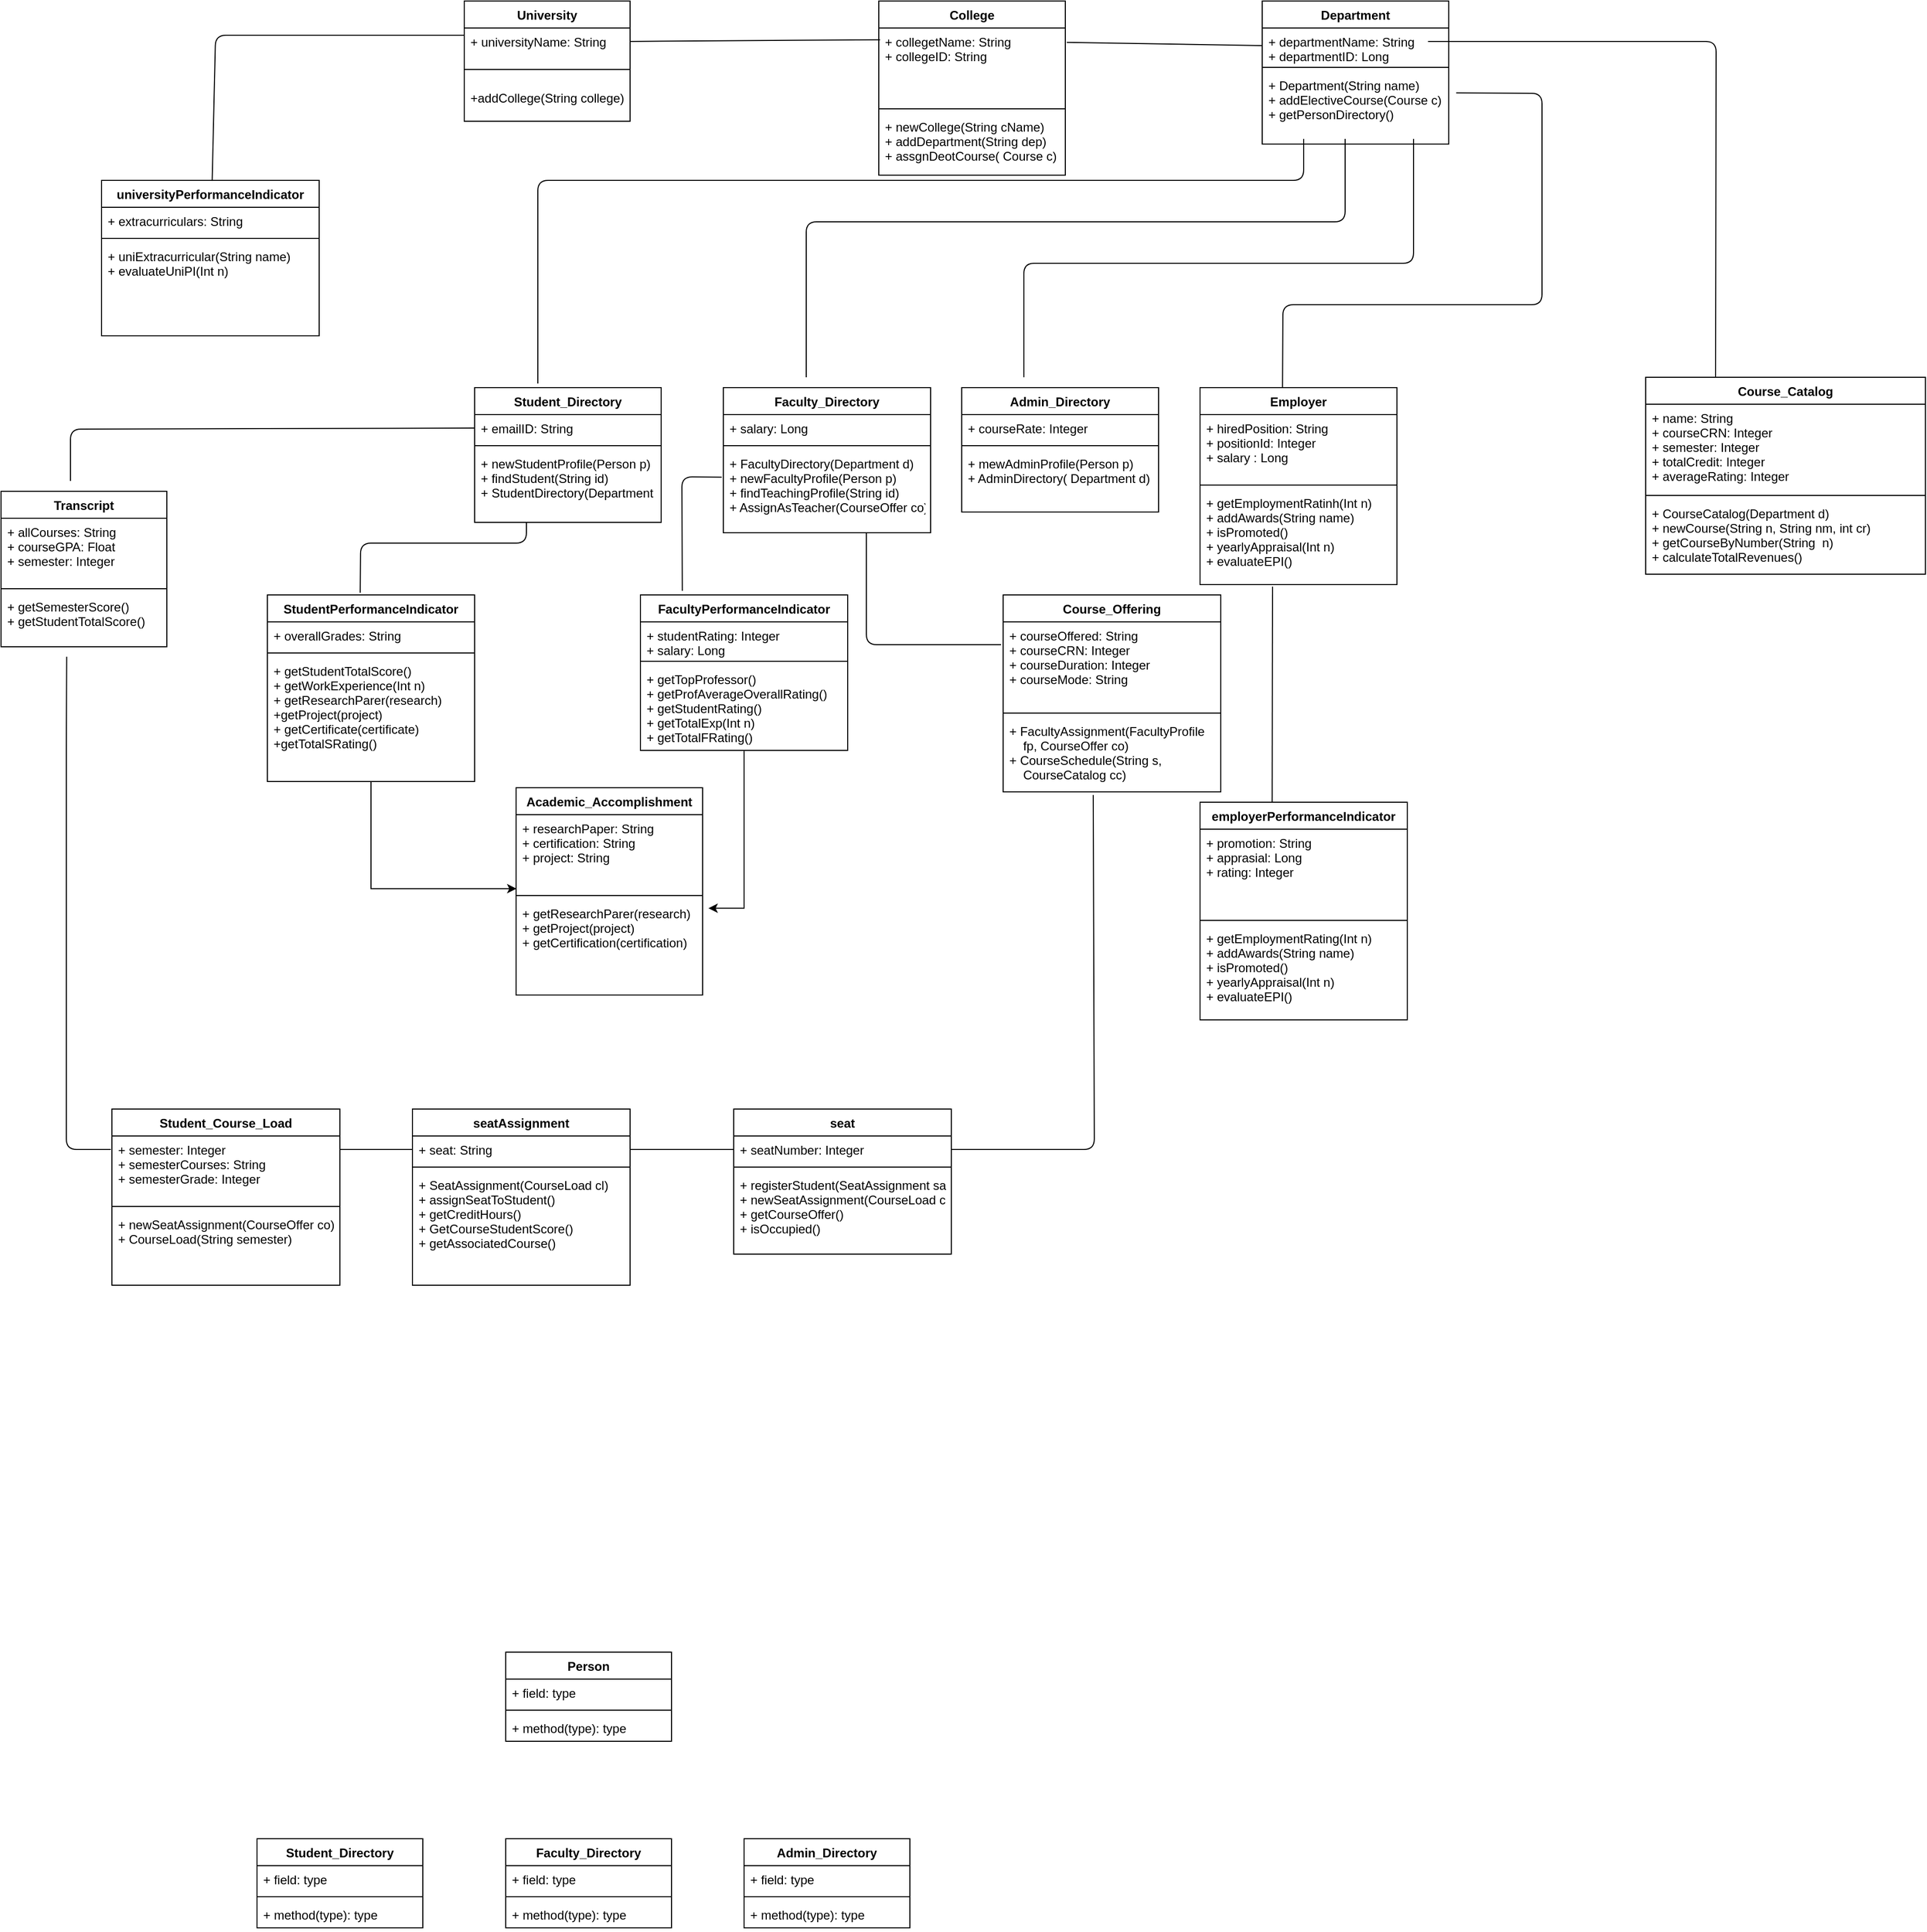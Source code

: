 <mxfile version="13.9.9" type="device"><diagram id="C5RBs43oDa-KdzZeNtuy" name="Page-1"><mxGraphModel dx="4249" dy="1518" grid="1" gridSize="10" guides="1" tooltips="1" connect="1" arrows="1" fold="1" page="1" pageScale="1" pageWidth="1654" pageHeight="2336" math="0" shadow="0"><root><mxCell id="WIyWlLk6GJQsqaUBKTNV-0"/><mxCell id="WIyWlLk6GJQsqaUBKTNV-1" parent="WIyWlLk6GJQsqaUBKTNV-0"/><mxCell id="Lymm43tC7GP2lXtKozJk-6" value="University" style="swimlane;fontStyle=1;align=center;verticalAlign=top;childLayout=stackLayout;horizontal=1;startSize=26;horizontalStack=0;resizeParent=1;resizeParentMax=0;resizeLast=0;collapsible=1;marginBottom=0;" parent="WIyWlLk6GJQsqaUBKTNV-1" vertex="1"><mxGeometry x="-380" y="27" width="160" height="116" as="geometry"/></mxCell><mxCell id="Lymm43tC7GP2lXtKozJk-7" value="+ universityName: String" style="text;strokeColor=none;fillColor=none;align=left;verticalAlign=top;spacingLeft=4;spacingRight=4;overflow=hidden;rotatable=0;points=[[0,0.5],[1,0.5]];portConstraint=eastwest;" parent="Lymm43tC7GP2lXtKozJk-6" vertex="1"><mxGeometry y="26" width="160" height="26" as="geometry"/></mxCell><mxCell id="Lymm43tC7GP2lXtKozJk-8" value="" style="line;strokeWidth=1;fillColor=none;align=left;verticalAlign=middle;spacingTop=-1;spacingLeft=3;spacingRight=3;rotatable=0;labelPosition=right;points=[];portConstraint=eastwest;" parent="Lymm43tC7GP2lXtKozJk-6" vertex="1"><mxGeometry y="52" width="160" height="28" as="geometry"/></mxCell><mxCell id="Lymm43tC7GP2lXtKozJk-9" value="+addCollege(String college)" style="text;strokeColor=none;fillColor=none;align=left;verticalAlign=top;spacingLeft=4;spacingRight=4;overflow=hidden;rotatable=0;points=[[0,0.5],[1,0.5]];portConstraint=eastwest;" parent="Lymm43tC7GP2lXtKozJk-6" vertex="1"><mxGeometry y="80" width="160" height="36" as="geometry"/></mxCell><mxCell id="Lymm43tC7GP2lXtKozJk-12" value="Department" style="swimlane;fontStyle=1;align=center;verticalAlign=top;childLayout=stackLayout;horizontal=1;startSize=26;horizontalStack=0;resizeParent=1;resizeParentMax=0;resizeLast=0;collapsible=1;marginBottom=0;" parent="WIyWlLk6GJQsqaUBKTNV-1" vertex="1"><mxGeometry x="390" y="27" width="180" height="138" as="geometry"/></mxCell><mxCell id="Lymm43tC7GP2lXtKozJk-13" value="+ departmentName: String&#10;+ departmentID: Long" style="text;strokeColor=none;fillColor=none;align=left;verticalAlign=top;spacingLeft=4;spacingRight=4;overflow=hidden;rotatable=0;points=[[0,0.5],[1,0.5]];portConstraint=eastwest;" parent="Lymm43tC7GP2lXtKozJk-12" vertex="1"><mxGeometry y="26" width="180" height="34" as="geometry"/></mxCell><mxCell id="Lymm43tC7GP2lXtKozJk-14" value="" style="line;strokeWidth=1;fillColor=none;align=left;verticalAlign=middle;spacingTop=-1;spacingLeft=3;spacingRight=3;rotatable=0;labelPosition=right;points=[];portConstraint=eastwest;" parent="Lymm43tC7GP2lXtKozJk-12" vertex="1"><mxGeometry y="60" width="180" height="8" as="geometry"/></mxCell><mxCell id="Lymm43tC7GP2lXtKozJk-15" value="+ Department(String name)&#10;+ addElectiveCourse(Course c)&#10;+ getPersonDirectory()" style="text;strokeColor=none;fillColor=none;align=left;verticalAlign=top;spacingLeft=4;spacingRight=4;overflow=hidden;rotatable=0;points=[[0,0.5],[1,0.5]];portConstraint=eastwest;" parent="Lymm43tC7GP2lXtKozJk-12" vertex="1"><mxGeometry y="68" width="180" height="70" as="geometry"/></mxCell><mxCell id="Lymm43tC7GP2lXtKozJk-16" value="College" style="swimlane;fontStyle=1;align=center;verticalAlign=top;childLayout=stackLayout;horizontal=1;startSize=26;horizontalStack=0;resizeParent=1;resizeParentMax=0;resizeLast=0;collapsible=1;marginBottom=0;" parent="WIyWlLk6GJQsqaUBKTNV-1" vertex="1"><mxGeometry x="20" y="27" width="180" height="168" as="geometry"/></mxCell><mxCell id="Lymm43tC7GP2lXtKozJk-17" value="+ collegetName: String&#10;+ collegeID: String&#10;      " style="text;strokeColor=none;fillColor=none;align=left;verticalAlign=top;spacingLeft=4;spacingRight=4;overflow=hidden;rotatable=0;points=[[0,0.5],[1,0.5]];portConstraint=eastwest;" parent="Lymm43tC7GP2lXtKozJk-16" vertex="1"><mxGeometry y="26" width="180" height="74" as="geometry"/></mxCell><mxCell id="Lymm43tC7GP2lXtKozJk-18" value="" style="line;strokeWidth=1;fillColor=none;align=left;verticalAlign=middle;spacingTop=-1;spacingLeft=3;spacingRight=3;rotatable=0;labelPosition=right;points=[];portConstraint=eastwest;" parent="Lymm43tC7GP2lXtKozJk-16" vertex="1"><mxGeometry y="100" width="180" height="8" as="geometry"/></mxCell><mxCell id="Lymm43tC7GP2lXtKozJk-19" value="+ newCollege(String cName)&#10;+ addDepartment(String dep)&#10;+ assgnDeotCourse( Course c)" style="text;strokeColor=none;fillColor=none;align=left;verticalAlign=top;spacingLeft=4;spacingRight=4;overflow=hidden;rotatable=0;points=[[0,0.5],[1,0.5]];portConstraint=eastwest;" parent="Lymm43tC7GP2lXtKozJk-16" vertex="1"><mxGeometry y="108" width="180" height="60" as="geometry"/></mxCell><mxCell id="Lymm43tC7GP2lXtKozJk-22" value="Course_Offering" style="swimlane;fontStyle=1;align=center;verticalAlign=top;childLayout=stackLayout;horizontal=1;startSize=26;horizontalStack=0;resizeParent=1;resizeParentMax=0;resizeLast=0;collapsible=1;marginBottom=0;" parent="WIyWlLk6GJQsqaUBKTNV-1" vertex="1"><mxGeometry x="140" y="600" width="210" height="190" as="geometry"/></mxCell><mxCell id="Lymm43tC7GP2lXtKozJk-23" value="+ courseOffered: String&#10;+ courseCRN: Integer&#10;+ courseDuration: Integer&#10;+ courseMode: String" style="text;strokeColor=none;fillColor=none;align=left;verticalAlign=top;spacingLeft=4;spacingRight=4;overflow=hidden;rotatable=0;points=[[0,0.5],[1,0.5]];portConstraint=eastwest;" parent="Lymm43tC7GP2lXtKozJk-22" vertex="1"><mxGeometry y="26" width="210" height="84" as="geometry"/></mxCell><mxCell id="Lymm43tC7GP2lXtKozJk-24" value="" style="line;strokeWidth=1;fillColor=none;align=left;verticalAlign=middle;spacingTop=-1;spacingLeft=3;spacingRight=3;rotatable=0;labelPosition=right;points=[];portConstraint=eastwest;" parent="Lymm43tC7GP2lXtKozJk-22" vertex="1"><mxGeometry y="110" width="210" height="8" as="geometry"/></mxCell><mxCell id="Lymm43tC7GP2lXtKozJk-25" value="+ FacultyAssignment(FacultyProfile &#10;    fp, CourseOffer co)&#10;+ CourseSchedule(String s, &#10;    CourseCatalog cc)" style="text;strokeColor=none;fillColor=none;align=left;verticalAlign=top;spacingLeft=4;spacingRight=4;overflow=hidden;rotatable=0;points=[[0,0.5],[1,0.5]];portConstraint=eastwest;" parent="Lymm43tC7GP2lXtKozJk-22" vertex="1"><mxGeometry y="118" width="210" height="72" as="geometry"/></mxCell><mxCell id="Lymm43tC7GP2lXtKozJk-27" value="Student_Course_Load " style="swimlane;fontStyle=1;align=center;verticalAlign=top;childLayout=stackLayout;horizontal=1;startSize=26;horizontalStack=0;resizeParent=1;resizeParentMax=0;resizeLast=0;collapsible=1;marginBottom=0;" parent="WIyWlLk6GJQsqaUBKTNV-1" vertex="1"><mxGeometry x="-720" y="1096" width="220" height="170" as="geometry"/></mxCell><mxCell id="Lymm43tC7GP2lXtKozJk-28" value="+ semester: Integer&#10;+ semesterCourses: String&#10;+ semesterGrade: Integer&#10;" style="text;strokeColor=none;fillColor=none;align=left;verticalAlign=top;spacingLeft=4;spacingRight=4;overflow=hidden;rotatable=0;points=[[0,0.5],[1,0.5]];portConstraint=eastwest;" parent="Lymm43tC7GP2lXtKozJk-27" vertex="1"><mxGeometry y="26" width="220" height="64" as="geometry"/></mxCell><mxCell id="Lymm43tC7GP2lXtKozJk-29" value="" style="line;strokeWidth=1;fillColor=none;align=left;verticalAlign=middle;spacingTop=-1;spacingLeft=3;spacingRight=3;rotatable=0;labelPosition=right;points=[];portConstraint=eastwest;" parent="Lymm43tC7GP2lXtKozJk-27" vertex="1"><mxGeometry y="90" width="220" height="8" as="geometry"/></mxCell><mxCell id="Lymm43tC7GP2lXtKozJk-30" value="+ newSeatAssignment(CourseOffer co)&#10;+ CourseLoad(String semester)" style="text;strokeColor=none;fillColor=none;align=left;verticalAlign=top;spacingLeft=4;spacingRight=4;overflow=hidden;rotatable=0;points=[[0,0.5],[1,0.5]];portConstraint=eastwest;" parent="Lymm43tC7GP2lXtKozJk-27" vertex="1"><mxGeometry y="98" width="220" height="72" as="geometry"/></mxCell><mxCell id="Lymm43tC7GP2lXtKozJk-32" value="Course_Catalog" style="swimlane;fontStyle=1;align=center;verticalAlign=top;childLayout=stackLayout;horizontal=1;startSize=26;horizontalStack=0;resizeParent=1;resizeParentMax=0;resizeLast=0;collapsible=1;marginBottom=0;" parent="WIyWlLk6GJQsqaUBKTNV-1" vertex="1"><mxGeometry x="760" y="390" width="270" height="190" as="geometry"/></mxCell><mxCell id="Lymm43tC7GP2lXtKozJk-33" value="+ name: String&#10;+ courseCRN: Integer&#10;+ semester: Integer&#10;+ totalCredit: Integer&#10;+ averageRating: Integer" style="text;strokeColor=none;fillColor=none;align=left;verticalAlign=top;spacingLeft=4;spacingRight=4;overflow=hidden;rotatable=0;points=[[0,0.5],[1,0.5]];portConstraint=eastwest;" parent="Lymm43tC7GP2lXtKozJk-32" vertex="1"><mxGeometry y="26" width="270" height="84" as="geometry"/></mxCell><mxCell id="Lymm43tC7GP2lXtKozJk-34" value="" style="line;strokeWidth=1;fillColor=none;align=left;verticalAlign=middle;spacingTop=-1;spacingLeft=3;spacingRight=3;rotatable=0;labelPosition=right;points=[];portConstraint=eastwest;" parent="Lymm43tC7GP2lXtKozJk-32" vertex="1"><mxGeometry y="110" width="270" height="8" as="geometry"/></mxCell><mxCell id="Lymm43tC7GP2lXtKozJk-35" value="+ CourseCatalog(Department d)&#10;+ newCourse(String n, String nm, int cr)&#10;+ getCourseByNumber(String  n)&#10;+ calculateTotalRevenues()" style="text;strokeColor=none;fillColor=none;align=left;verticalAlign=top;spacingLeft=4;spacingRight=4;overflow=hidden;rotatable=0;points=[[0,0.5],[1,0.5]];portConstraint=eastwest;" parent="Lymm43tC7GP2lXtKozJk-32" vertex="1"><mxGeometry y="118" width="270" height="72" as="geometry"/></mxCell><mxCell id="Lymm43tC7GP2lXtKozJk-36" value="Admin_Directory " style="swimlane;fontStyle=1;align=center;verticalAlign=top;childLayout=stackLayout;horizontal=1;startSize=26;horizontalStack=0;resizeParent=1;resizeParentMax=0;resizeLast=0;collapsible=1;marginBottom=0;" parent="WIyWlLk6GJQsqaUBKTNV-1" vertex="1"><mxGeometry x="100" y="400" width="190" height="120" as="geometry"/></mxCell><mxCell id="Lymm43tC7GP2lXtKozJk-37" value="+ courseRate: Integer" style="text;strokeColor=none;fillColor=none;align=left;verticalAlign=top;spacingLeft=4;spacingRight=4;overflow=hidden;rotatable=0;points=[[0,0.5],[1,0.5]];portConstraint=eastwest;" parent="Lymm43tC7GP2lXtKozJk-36" vertex="1"><mxGeometry y="26" width="190" height="26" as="geometry"/></mxCell><mxCell id="Lymm43tC7GP2lXtKozJk-38" value="" style="line;strokeWidth=1;fillColor=none;align=left;verticalAlign=middle;spacingTop=-1;spacingLeft=3;spacingRight=3;rotatable=0;labelPosition=right;points=[];portConstraint=eastwest;" parent="Lymm43tC7GP2lXtKozJk-36" vertex="1"><mxGeometry y="52" width="190" height="8" as="geometry"/></mxCell><mxCell id="Lymm43tC7GP2lXtKozJk-39" value="+ mewAdminProfile(Person p)&#10;+ AdminDirectory( Department d)" style="text;strokeColor=none;fillColor=none;align=left;verticalAlign=top;spacingLeft=4;spacingRight=4;overflow=hidden;rotatable=0;points=[[0,0.5],[1,0.5]];portConstraint=eastwest;" parent="Lymm43tC7GP2lXtKozJk-36" vertex="1"><mxGeometry y="60" width="190" height="60" as="geometry"/></mxCell><mxCell id="Lymm43tC7GP2lXtKozJk-210" style="edgeStyle=orthogonalEdgeStyle;rounded=0;orthogonalLoop=1;jettySize=auto;html=1;entryX=0.002;entryY=-0.115;entryDx=0;entryDy=0;entryPerimeter=0;" parent="WIyWlLk6GJQsqaUBKTNV-1" source="Lymm43tC7GP2lXtKozJk-40" target="Lymm43tC7GP2lXtKozJk-75" edge="1"><mxGeometry relative="1" as="geometry"/></mxCell><mxCell id="Lymm43tC7GP2lXtKozJk-40" value="StudentPerformanceIndicator" style="swimlane;fontStyle=1;align=center;verticalAlign=top;childLayout=stackLayout;horizontal=1;startSize=26;horizontalStack=0;resizeParent=1;resizeParentMax=0;resizeLast=0;collapsible=1;marginBottom=0;" parent="WIyWlLk6GJQsqaUBKTNV-1" vertex="1"><mxGeometry x="-570" y="600" width="200" height="180" as="geometry"/></mxCell><mxCell id="Lymm43tC7GP2lXtKozJk-41" value="+ overallGrades: String" style="text;strokeColor=none;fillColor=none;align=left;verticalAlign=top;spacingLeft=4;spacingRight=4;overflow=hidden;rotatable=0;points=[[0,0.5],[1,0.5]];portConstraint=eastwest;" parent="Lymm43tC7GP2lXtKozJk-40" vertex="1"><mxGeometry y="26" width="200" height="26" as="geometry"/></mxCell><mxCell id="Lymm43tC7GP2lXtKozJk-42" value="" style="line;strokeWidth=1;fillColor=none;align=left;verticalAlign=middle;spacingTop=-1;spacingLeft=3;spacingRight=3;rotatable=0;labelPosition=right;points=[];portConstraint=eastwest;" parent="Lymm43tC7GP2lXtKozJk-40" vertex="1"><mxGeometry y="52" width="200" height="8" as="geometry"/></mxCell><mxCell id="Lymm43tC7GP2lXtKozJk-43" value="+ getStudentTotalScore()&#10;+ getWorkExperience(Int n)&#10;+ getResearchParer(research)&#10;+getProject(project)&#10;+ getCertificate(certificate)&#10;+getTotalSRating()&#10;" style="text;strokeColor=none;fillColor=none;align=left;verticalAlign=top;spacingLeft=4;spacingRight=4;overflow=hidden;rotatable=0;points=[[0,0.5],[1,0.5]];portConstraint=eastwest;" parent="Lymm43tC7GP2lXtKozJk-40" vertex="1"><mxGeometry y="60" width="200" height="120" as="geometry"/></mxCell><mxCell id="Lymm43tC7GP2lXtKozJk-211" style="edgeStyle=orthogonalEdgeStyle;rounded=0;orthogonalLoop=1;jettySize=auto;html=1;entryX=1.031;entryY=0.09;entryDx=0;entryDy=0;entryPerimeter=0;" parent="WIyWlLk6GJQsqaUBKTNV-1" source="Lymm43tC7GP2lXtKozJk-45" target="Lymm43tC7GP2lXtKozJk-75" edge="1"><mxGeometry relative="1" as="geometry"/></mxCell><mxCell id="Lymm43tC7GP2lXtKozJk-45" value="FacultyPerformanceIndicator " style="swimlane;fontStyle=1;align=center;verticalAlign=top;childLayout=stackLayout;horizontal=1;startSize=26;horizontalStack=0;resizeParent=1;resizeParentMax=0;resizeLast=0;collapsible=1;marginBottom=0;" parent="WIyWlLk6GJQsqaUBKTNV-1" vertex="1"><mxGeometry x="-210" y="600" width="200" height="150" as="geometry"/></mxCell><mxCell id="Lymm43tC7GP2lXtKozJk-46" value="+ studentRating: Integer&#10;+ salary: Long" style="text;strokeColor=none;fillColor=none;align=left;verticalAlign=top;spacingLeft=4;spacingRight=4;overflow=hidden;rotatable=0;points=[[0,0.5],[1,0.5]];portConstraint=eastwest;" parent="Lymm43tC7GP2lXtKozJk-45" vertex="1"><mxGeometry y="26" width="200" height="34" as="geometry"/></mxCell><mxCell id="Lymm43tC7GP2lXtKozJk-47" value="" style="line;strokeWidth=1;fillColor=none;align=left;verticalAlign=middle;spacingTop=-1;spacingLeft=3;spacingRight=3;rotatable=0;labelPosition=right;points=[];portConstraint=eastwest;" parent="Lymm43tC7GP2lXtKozJk-45" vertex="1"><mxGeometry y="60" width="200" height="8" as="geometry"/></mxCell><mxCell id="Lymm43tC7GP2lXtKozJk-48" value="+ getTopProfessor()&#10;+ getProfAverageOverallRating()&#10;+ getStudentRating()&#10;+ getTotalExp(Int n)&#10;+ getTotalFRating()" style="text;strokeColor=none;fillColor=none;align=left;verticalAlign=top;spacingLeft=4;spacingRight=4;overflow=hidden;rotatable=0;points=[[0,0.5],[1,0.5]];portConstraint=eastwest;" parent="Lymm43tC7GP2lXtKozJk-45" vertex="1"><mxGeometry y="68" width="200" height="82" as="geometry"/></mxCell><mxCell id="Lymm43tC7GP2lXtKozJk-64" value="Person" style="swimlane;fontStyle=1;align=center;verticalAlign=top;childLayout=stackLayout;horizontal=1;startSize=26;horizontalStack=0;resizeParent=1;resizeParentMax=0;resizeLast=0;collapsible=1;marginBottom=0;" parent="WIyWlLk6GJQsqaUBKTNV-1" vertex="1"><mxGeometry x="-340" y="1620" width="160" height="86" as="geometry"/></mxCell><mxCell id="Lymm43tC7GP2lXtKozJk-65" value="+ field: type" style="text;strokeColor=none;fillColor=none;align=left;verticalAlign=top;spacingLeft=4;spacingRight=4;overflow=hidden;rotatable=0;points=[[0,0.5],[1,0.5]];portConstraint=eastwest;" parent="Lymm43tC7GP2lXtKozJk-64" vertex="1"><mxGeometry y="26" width="160" height="26" as="geometry"/></mxCell><mxCell id="Lymm43tC7GP2lXtKozJk-66" value="" style="line;strokeWidth=1;fillColor=none;align=left;verticalAlign=middle;spacingTop=-1;spacingLeft=3;spacingRight=3;rotatable=0;labelPosition=right;points=[];portConstraint=eastwest;" parent="Lymm43tC7GP2lXtKozJk-64" vertex="1"><mxGeometry y="52" width="160" height="8" as="geometry"/></mxCell><mxCell id="Lymm43tC7GP2lXtKozJk-67" value="+ method(type): type" style="text;strokeColor=none;fillColor=none;align=left;verticalAlign=top;spacingLeft=4;spacingRight=4;overflow=hidden;rotatable=0;points=[[0,0.5],[1,0.5]];portConstraint=eastwest;" parent="Lymm43tC7GP2lXtKozJk-64" vertex="1"><mxGeometry y="60" width="160" height="26" as="geometry"/></mxCell><mxCell id="Lymm43tC7GP2lXtKozJk-68" value="Student_Directory" style="swimlane;fontStyle=1;align=center;verticalAlign=top;childLayout=stackLayout;horizontal=1;startSize=26;horizontalStack=0;resizeParent=1;resizeParentMax=0;resizeLast=0;collapsible=1;marginBottom=0;" parent="WIyWlLk6GJQsqaUBKTNV-1" vertex="1"><mxGeometry x="-580" y="1800" width="160" height="86" as="geometry"/></mxCell><mxCell id="Lymm43tC7GP2lXtKozJk-69" value="+ field: type" style="text;strokeColor=none;fillColor=none;align=left;verticalAlign=top;spacingLeft=4;spacingRight=4;overflow=hidden;rotatable=0;points=[[0,0.5],[1,0.5]];portConstraint=eastwest;" parent="Lymm43tC7GP2lXtKozJk-68" vertex="1"><mxGeometry y="26" width="160" height="26" as="geometry"/></mxCell><mxCell id="Lymm43tC7GP2lXtKozJk-70" value="" style="line;strokeWidth=1;fillColor=none;align=left;verticalAlign=middle;spacingTop=-1;spacingLeft=3;spacingRight=3;rotatable=0;labelPosition=right;points=[];portConstraint=eastwest;" parent="Lymm43tC7GP2lXtKozJk-68" vertex="1"><mxGeometry y="52" width="160" height="8" as="geometry"/></mxCell><mxCell id="Lymm43tC7GP2lXtKozJk-71" value="+ method(type): type" style="text;strokeColor=none;fillColor=none;align=left;verticalAlign=top;spacingLeft=4;spacingRight=4;overflow=hidden;rotatable=0;points=[[0,0.5],[1,0.5]];portConstraint=eastwest;" parent="Lymm43tC7GP2lXtKozJk-68" vertex="1"><mxGeometry y="60" width="160" height="26" as="geometry"/></mxCell><mxCell id="Lymm43tC7GP2lXtKozJk-72" value="Academic_Accomplishment " style="swimlane;fontStyle=1;align=center;verticalAlign=top;childLayout=stackLayout;horizontal=1;startSize=26;horizontalStack=0;resizeParent=1;resizeParentMax=0;resizeLast=0;collapsible=1;marginBottom=0;" parent="WIyWlLk6GJQsqaUBKTNV-1" vertex="1"><mxGeometry x="-330" y="786" width="180" height="200" as="geometry"/></mxCell><mxCell id="Lymm43tC7GP2lXtKozJk-73" value="+ researchPaper: String&#10;+ certification: String&#10;+ project: String  " style="text;strokeColor=none;fillColor=none;align=left;verticalAlign=top;spacingLeft=4;spacingRight=4;overflow=hidden;rotatable=0;points=[[0,0.5],[1,0.5]];portConstraint=eastwest;" parent="Lymm43tC7GP2lXtKozJk-72" vertex="1"><mxGeometry y="26" width="180" height="74" as="geometry"/></mxCell><mxCell id="Lymm43tC7GP2lXtKozJk-74" value="" style="line;strokeWidth=1;fillColor=none;align=left;verticalAlign=middle;spacingTop=-1;spacingLeft=3;spacingRight=3;rotatable=0;labelPosition=right;points=[];portConstraint=eastwest;" parent="Lymm43tC7GP2lXtKozJk-72" vertex="1"><mxGeometry y="100" width="180" height="8" as="geometry"/></mxCell><mxCell id="Lymm43tC7GP2lXtKozJk-75" value="+ getResearchParer(research)&#10;+ getProject(project)&#10;+ getCertification(certification)" style="text;strokeColor=none;fillColor=none;align=left;verticalAlign=top;spacingLeft=4;spacingRight=4;overflow=hidden;rotatable=0;points=[[0,0.5],[1,0.5]];portConstraint=eastwest;" parent="Lymm43tC7GP2lXtKozJk-72" vertex="1"><mxGeometry y="108" width="180" height="92" as="geometry"/></mxCell><mxCell id="Lymm43tC7GP2lXtKozJk-76" value="Faculty_Directory" style="swimlane;fontStyle=1;align=center;verticalAlign=top;childLayout=stackLayout;horizontal=1;startSize=26;horizontalStack=0;resizeParent=1;resizeParentMax=0;resizeLast=0;collapsible=1;marginBottom=0;" parent="WIyWlLk6GJQsqaUBKTNV-1" vertex="1"><mxGeometry x="-130" y="400" width="200" height="140" as="geometry"/></mxCell><mxCell id="Lymm43tC7GP2lXtKozJk-77" value="+ salary: Long" style="text;strokeColor=none;fillColor=none;align=left;verticalAlign=top;spacingLeft=4;spacingRight=4;overflow=hidden;rotatable=0;points=[[0,0.5],[1,0.5]];portConstraint=eastwest;" parent="Lymm43tC7GP2lXtKozJk-76" vertex="1"><mxGeometry y="26" width="200" height="26" as="geometry"/></mxCell><mxCell id="Lymm43tC7GP2lXtKozJk-78" value="" style="line;strokeWidth=1;fillColor=none;align=left;verticalAlign=middle;spacingTop=-1;spacingLeft=3;spacingRight=3;rotatable=0;labelPosition=right;points=[];portConstraint=eastwest;" parent="Lymm43tC7GP2lXtKozJk-76" vertex="1"><mxGeometry y="52" width="200" height="8" as="geometry"/></mxCell><mxCell id="Lymm43tC7GP2lXtKozJk-79" value="+ FacultyDirectory(Department d)&#10;+ newFacultyProfile(Person p)&#10;+ findTeachingProfile(String id)&#10;+ AssignAsTeacher(CourseOffer co)" style="text;strokeColor=none;fillColor=none;align=left;verticalAlign=top;spacingLeft=4;spacingRight=4;overflow=hidden;rotatable=0;points=[[0,0.5],[1,0.5]];portConstraint=eastwest;" parent="Lymm43tC7GP2lXtKozJk-76" vertex="1"><mxGeometry y="60" width="200" height="80" as="geometry"/></mxCell><mxCell id="Lymm43tC7GP2lXtKozJk-116" value="" style="endArrow=none;html=1;exitX=1;exitY=0.5;exitDx=0;exitDy=0;entryX=0.007;entryY=0.153;entryDx=0;entryDy=0;entryPerimeter=0;" parent="WIyWlLk6GJQsqaUBKTNV-1" source="Lymm43tC7GP2lXtKozJk-7" target="Lymm43tC7GP2lXtKozJk-17" edge="1"><mxGeometry width="50" height="50" relative="1" as="geometry"><mxPoint x="270" y="130" as="sourcePoint"/><mxPoint x="20" y="70" as="targetPoint"/></mxGeometry></mxCell><mxCell id="Lymm43tC7GP2lXtKozJk-130" value="seatAssignment" style="swimlane;fontStyle=1;align=center;verticalAlign=top;childLayout=stackLayout;horizontal=1;startSize=26;horizontalStack=0;resizeParent=1;resizeParentMax=0;resizeLast=0;collapsible=1;marginBottom=0;" parent="WIyWlLk6GJQsqaUBKTNV-1" vertex="1"><mxGeometry x="-430" y="1096" width="210" height="170" as="geometry"/></mxCell><mxCell id="Lymm43tC7GP2lXtKozJk-131" value="+ seat: String" style="text;strokeColor=none;fillColor=none;align=left;verticalAlign=top;spacingLeft=4;spacingRight=4;overflow=hidden;rotatable=0;points=[[0,0.5],[1,0.5]];portConstraint=eastwest;" parent="Lymm43tC7GP2lXtKozJk-130" vertex="1"><mxGeometry y="26" width="210" height="26" as="geometry"/></mxCell><mxCell id="Lymm43tC7GP2lXtKozJk-132" value="" style="line;strokeWidth=1;fillColor=none;align=left;verticalAlign=middle;spacingTop=-1;spacingLeft=3;spacingRight=3;rotatable=0;labelPosition=right;points=[];portConstraint=eastwest;" parent="Lymm43tC7GP2lXtKozJk-130" vertex="1"><mxGeometry y="52" width="210" height="8" as="geometry"/></mxCell><mxCell id="Lymm43tC7GP2lXtKozJk-133" value="+ SeatAssignment(CourseLoad cl)&#10;+ assignSeatToStudent()&#10;+ getCreditHours()&#10;+ GetCourseStudentScore()&#10;+ getAssociatedCourse()" style="text;strokeColor=none;fillColor=none;align=left;verticalAlign=top;spacingLeft=4;spacingRight=4;overflow=hidden;rotatable=0;points=[[0,0.5],[1,0.5]];portConstraint=eastwest;" parent="Lymm43tC7GP2lXtKozJk-130" vertex="1"><mxGeometry y="60" width="210" height="110" as="geometry"/></mxCell><mxCell id="Lymm43tC7GP2lXtKozJk-134" value="seat" style="swimlane;fontStyle=1;align=center;verticalAlign=top;childLayout=stackLayout;horizontal=1;startSize=26;horizontalStack=0;resizeParent=1;resizeParentMax=0;resizeLast=0;collapsible=1;marginBottom=0;" parent="WIyWlLk6GJQsqaUBKTNV-1" vertex="1"><mxGeometry x="-120" y="1096" width="210" height="140" as="geometry"/></mxCell><mxCell id="Lymm43tC7GP2lXtKozJk-135" value="+ seatNumber: Integer" style="text;strokeColor=none;fillColor=none;align=left;verticalAlign=top;spacingLeft=4;spacingRight=4;overflow=hidden;rotatable=0;points=[[0,0.5],[1,0.5]];portConstraint=eastwest;" parent="Lymm43tC7GP2lXtKozJk-134" vertex="1"><mxGeometry y="26" width="210" height="26" as="geometry"/></mxCell><mxCell id="Lymm43tC7GP2lXtKozJk-136" value="" style="line;strokeWidth=1;fillColor=none;align=left;verticalAlign=middle;spacingTop=-1;spacingLeft=3;spacingRight=3;rotatable=0;labelPosition=right;points=[];portConstraint=eastwest;" parent="Lymm43tC7GP2lXtKozJk-134" vertex="1"><mxGeometry y="52" width="210" height="8" as="geometry"/></mxCell><mxCell id="Lymm43tC7GP2lXtKozJk-137" value="+ registerStudent(SeatAssignment sa)&#10;+ newSeatAssignment(CourseLoad cl)&#10;+ getCourseOffer()&#10;+ isOccupied()" style="text;strokeColor=none;fillColor=none;align=left;verticalAlign=top;spacingLeft=4;spacingRight=4;overflow=hidden;rotatable=0;points=[[0,0.5],[1,0.5]];portConstraint=eastwest;" parent="Lymm43tC7GP2lXtKozJk-134" vertex="1"><mxGeometry y="60" width="210" height="80" as="geometry"/></mxCell><mxCell id="Lymm43tC7GP2lXtKozJk-139" value="" style="endArrow=none;html=1;" parent="WIyWlLk6GJQsqaUBKTNV-1" edge="1"><mxGeometry width="50" height="50" relative="1" as="geometry"><mxPoint x="138" y="648" as="sourcePoint"/><mxPoint x="8" y="540" as="targetPoint"/><Array as="points"><mxPoint x="8" y="648"/></Array></mxGeometry></mxCell><mxCell id="Lymm43tC7GP2lXtKozJk-160" value="Admin_Directory " style="swimlane;fontStyle=1;align=center;verticalAlign=top;childLayout=stackLayout;horizontal=1;startSize=26;horizontalStack=0;resizeParent=1;resizeParentMax=0;resizeLast=0;collapsible=1;marginBottom=0;" parent="WIyWlLk6GJQsqaUBKTNV-1" vertex="1"><mxGeometry x="-110" y="1800" width="160" height="86" as="geometry"/></mxCell><mxCell id="Lymm43tC7GP2lXtKozJk-161" value="+ field: type" style="text;strokeColor=none;fillColor=none;align=left;verticalAlign=top;spacingLeft=4;spacingRight=4;overflow=hidden;rotatable=0;points=[[0,0.5],[1,0.5]];portConstraint=eastwest;" parent="Lymm43tC7GP2lXtKozJk-160" vertex="1"><mxGeometry y="26" width="160" height="26" as="geometry"/></mxCell><mxCell id="Lymm43tC7GP2lXtKozJk-162" value="" style="line;strokeWidth=1;fillColor=none;align=left;verticalAlign=middle;spacingTop=-1;spacingLeft=3;spacingRight=3;rotatable=0;labelPosition=right;points=[];portConstraint=eastwest;" parent="Lymm43tC7GP2lXtKozJk-160" vertex="1"><mxGeometry y="52" width="160" height="8" as="geometry"/></mxCell><mxCell id="Lymm43tC7GP2lXtKozJk-163" value="+ method(type): type" style="text;strokeColor=none;fillColor=none;align=left;verticalAlign=top;spacingLeft=4;spacingRight=4;overflow=hidden;rotatable=0;points=[[0,0.5],[1,0.5]];portConstraint=eastwest;" parent="Lymm43tC7GP2lXtKozJk-160" vertex="1"><mxGeometry y="60" width="160" height="26" as="geometry"/></mxCell><mxCell id="Lymm43tC7GP2lXtKozJk-168" value="Student_Directory" style="swimlane;fontStyle=1;align=center;verticalAlign=top;childLayout=stackLayout;horizontal=1;startSize=0;horizontalStack=0;resizeParent=1;resizeParentMax=0;resizeLast=0;collapsible=1;marginBottom=0;" parent="WIyWlLk6GJQsqaUBKTNV-1" vertex="1"><mxGeometry x="-370" y="400" width="180" height="130" as="geometry"/></mxCell><mxCell id="4IiKRcSzSk06sVT2WRj9-4" value="Student_Directory" style="swimlane;fontStyle=1;align=center;verticalAlign=top;childLayout=stackLayout;horizontal=1;startSize=26;horizontalStack=0;resizeParent=1;resizeParentMax=0;resizeLast=0;collapsible=1;marginBottom=0;" vertex="1" parent="Lymm43tC7GP2lXtKozJk-168"><mxGeometry width="180" height="130" as="geometry"/></mxCell><mxCell id="4IiKRcSzSk06sVT2WRj9-5" value="+ emailID: String" style="text;strokeColor=none;fillColor=none;align=left;verticalAlign=top;spacingLeft=4;spacingRight=4;overflow=hidden;rotatable=0;points=[[0,0.5],[1,0.5]];portConstraint=eastwest;" vertex="1" parent="4IiKRcSzSk06sVT2WRj9-4"><mxGeometry y="26" width="180" height="26" as="geometry"/></mxCell><mxCell id="4IiKRcSzSk06sVT2WRj9-6" value="" style="line;strokeWidth=1;fillColor=none;align=left;verticalAlign=middle;spacingTop=-1;spacingLeft=3;spacingRight=3;rotatable=0;labelPosition=right;points=[];portConstraint=eastwest;" vertex="1" parent="4IiKRcSzSk06sVT2WRj9-4"><mxGeometry y="52" width="180" height="8" as="geometry"/></mxCell><mxCell id="4IiKRcSzSk06sVT2WRj9-7" value="+ newStudentProfile(Person p)&#10;+ findStudent(String id)&#10;+ StudentDirectory(Department d)" style="text;strokeColor=none;fillColor=none;align=left;verticalAlign=top;spacingLeft=4;spacingRight=4;overflow=hidden;rotatable=0;points=[[0,0.5],[1,0.5]];portConstraint=eastwest;" vertex="1" parent="4IiKRcSzSk06sVT2WRj9-4"><mxGeometry y="60" width="180" height="70" as="geometry"/></mxCell><mxCell id="Lymm43tC7GP2lXtKozJk-172" value="Faculty_Directory" style="swimlane;fontStyle=1;align=center;verticalAlign=top;childLayout=stackLayout;horizontal=1;startSize=26;horizontalStack=0;resizeParent=1;resizeParentMax=0;resizeLast=0;collapsible=1;marginBottom=0;" parent="WIyWlLk6GJQsqaUBKTNV-1" vertex="1"><mxGeometry x="-340" y="1800" width="160" height="86" as="geometry"/></mxCell><mxCell id="Lymm43tC7GP2lXtKozJk-173" value="+ field: type" style="text;strokeColor=none;fillColor=none;align=left;verticalAlign=top;spacingLeft=4;spacingRight=4;overflow=hidden;rotatable=0;points=[[0,0.5],[1,0.5]];portConstraint=eastwest;" parent="Lymm43tC7GP2lXtKozJk-172" vertex="1"><mxGeometry y="26" width="160" height="26" as="geometry"/></mxCell><mxCell id="Lymm43tC7GP2lXtKozJk-174" value="" style="line;strokeWidth=1;fillColor=none;align=left;verticalAlign=middle;spacingTop=-1;spacingLeft=3;spacingRight=3;rotatable=0;labelPosition=right;points=[];portConstraint=eastwest;" parent="Lymm43tC7GP2lXtKozJk-172" vertex="1"><mxGeometry y="52" width="160" height="8" as="geometry"/></mxCell><mxCell id="Lymm43tC7GP2lXtKozJk-175" value="+ method(type): type" style="text;strokeColor=none;fillColor=none;align=left;verticalAlign=top;spacingLeft=4;spacingRight=4;overflow=hidden;rotatable=0;points=[[0,0.5],[1,0.5]];portConstraint=eastwest;" parent="Lymm43tC7GP2lXtKozJk-172" vertex="1"><mxGeometry y="60" width="160" height="26" as="geometry"/></mxCell><mxCell id="Lymm43tC7GP2lXtKozJk-176" value="Employer" style="swimlane;fontStyle=1;align=center;verticalAlign=top;childLayout=stackLayout;horizontal=1;startSize=26;horizontalStack=0;resizeParent=1;resizeParentMax=0;resizeLast=0;collapsible=1;marginBottom=0;" parent="WIyWlLk6GJQsqaUBKTNV-1" vertex="1"><mxGeometry x="330" y="400" width="190" height="190" as="geometry"/></mxCell><mxCell id="Lymm43tC7GP2lXtKozJk-177" value="+ hiredPosition: String&#10;+ positionId: Integer&#10;+ salary : Long" style="text;strokeColor=none;fillColor=none;align=left;verticalAlign=top;spacingLeft=4;spacingRight=4;overflow=hidden;rotatable=0;points=[[0,0.5],[1,0.5]];portConstraint=eastwest;" parent="Lymm43tC7GP2lXtKozJk-176" vertex="1"><mxGeometry y="26" width="190" height="64" as="geometry"/></mxCell><mxCell id="Lymm43tC7GP2lXtKozJk-178" value="" style="line;strokeWidth=1;fillColor=none;align=left;verticalAlign=middle;spacingTop=-1;spacingLeft=3;spacingRight=3;rotatable=0;labelPosition=right;points=[];portConstraint=eastwest;" parent="Lymm43tC7GP2lXtKozJk-176" vertex="1"><mxGeometry y="90" width="190" height="8" as="geometry"/></mxCell><mxCell id="Lymm43tC7GP2lXtKozJk-179" value="+ getEmploymentRatinh(Int n)&#10;+ addAwards(String name)&#10;+ isPromoted()&#10;+ yearlyAppraisal(Int n)&#10;+ evaluateEPI()" style="text;strokeColor=none;fillColor=none;align=left;verticalAlign=top;spacingLeft=4;spacingRight=4;overflow=hidden;rotatable=0;points=[[0,0.5],[1,0.5]];portConstraint=eastwest;" parent="Lymm43tC7GP2lXtKozJk-176" vertex="1"><mxGeometry y="98" width="190" height="92" as="geometry"/></mxCell><mxCell id="Lymm43tC7GP2lXtKozJk-183" value="" style="endArrow=none;html=1;" parent="WIyWlLk6GJQsqaUBKTNV-1" edge="1"><mxGeometry width="50" height="50" relative="1" as="geometry"><mxPoint x="-309" y="396" as="sourcePoint"/><mxPoint x="430" y="160" as="targetPoint"/><Array as="points"><mxPoint x="-309" y="200"/><mxPoint x="180" y="200"/><mxPoint x="430" y="200"/></Array></mxGeometry></mxCell><mxCell id="Lymm43tC7GP2lXtKozJk-184" value="" style="endArrow=none;html=1;" parent="WIyWlLk6GJQsqaUBKTNV-1" edge="1"><mxGeometry width="50" height="50" relative="1" as="geometry"><mxPoint x="-50" y="390" as="sourcePoint"/><mxPoint x="470" y="160" as="targetPoint"/><Array as="points"><mxPoint x="-50" y="240"/><mxPoint x="470" y="240"/></Array></mxGeometry></mxCell><mxCell id="Lymm43tC7GP2lXtKozJk-185" value="" style="endArrow=none;html=1;" parent="WIyWlLk6GJQsqaUBKTNV-1" edge="1"><mxGeometry width="50" height="50" relative="1" as="geometry"><mxPoint x="160" y="390" as="sourcePoint"/><mxPoint x="536" y="160" as="targetPoint"/><Array as="points"><mxPoint x="160" y="280"/><mxPoint x="536" y="280"/><mxPoint x="536" y="220"/></Array></mxGeometry></mxCell><mxCell id="Lymm43tC7GP2lXtKozJk-186" value="" style="endArrow=none;html=1;exitX=0.419;exitY=-0.002;exitDx=0;exitDy=0;entryX=1.04;entryY=0.294;entryDx=0;entryDy=0;entryPerimeter=0;exitPerimeter=0;" parent="WIyWlLk6GJQsqaUBKTNV-1" source="Lymm43tC7GP2lXtKozJk-176" target="Lymm43tC7GP2lXtKozJk-15" edge="1"><mxGeometry width="50" height="50" relative="1" as="geometry"><mxPoint x="340" y="410" as="sourcePoint"/><mxPoint x="570" y="320" as="targetPoint"/><Array as="points"><mxPoint x="410" y="320"/><mxPoint x="660" y="320"/><mxPoint x="660" y="116"/></Array></mxGeometry></mxCell><mxCell id="Lymm43tC7GP2lXtKozJk-187" value="" style="endArrow=none;html=1;exitX=1.008;exitY=0.187;exitDx=0;exitDy=0;entryX=0;entryY=0.5;entryDx=0;entryDy=0;exitPerimeter=0;" parent="WIyWlLk6GJQsqaUBKTNV-1" source="Lymm43tC7GP2lXtKozJk-17" target="Lymm43tC7GP2lXtKozJk-13" edge="1"><mxGeometry width="50" height="50" relative="1" as="geometry"><mxPoint x="270" y="140" as="sourcePoint"/><mxPoint x="320" y="90" as="targetPoint"/></mxGeometry></mxCell><mxCell id="Lymm43tC7GP2lXtKozJk-188" value="" style="endArrow=none;html=1;entryX=0.25;entryY=0;entryDx=0;entryDy=0;" parent="WIyWlLk6GJQsqaUBKTNV-1" target="Lymm43tC7GP2lXtKozJk-32" edge="1"><mxGeometry width="50" height="50" relative="1" as="geometry"><mxPoint x="550" y="66" as="sourcePoint"/><mxPoint x="800" y="380" as="targetPoint"/><Array as="points"><mxPoint x="828" y="66"/></Array></mxGeometry></mxCell><mxCell id="Lymm43tC7GP2lXtKozJk-191" value="" style="endArrow=none;html=1;entryX=0;entryY=0.5;entryDx=0;entryDy=0;exitX=1;exitY=0.5;exitDx=0;exitDy=0;" parent="WIyWlLk6GJQsqaUBKTNV-1" source="Lymm43tC7GP2lXtKozJk-131" target="Lymm43tC7GP2lXtKozJk-135" edge="1"><mxGeometry width="50" height="50" relative="1" as="geometry"><mxPoint x="-280" y="740" as="sourcePoint"/><mxPoint x="-230" y="690" as="targetPoint"/></mxGeometry></mxCell><mxCell id="Lymm43tC7GP2lXtKozJk-192" value="" style="endArrow=none;html=1;entryX=0;entryY=0.5;entryDx=0;entryDy=0;" parent="WIyWlLk6GJQsqaUBKTNV-1" target="Lymm43tC7GP2lXtKozJk-131" edge="1"><mxGeometry width="50" height="50" relative="1" as="geometry"><mxPoint x="-500" y="1135" as="sourcePoint"/><mxPoint x="-444" y="739" as="targetPoint"/></mxGeometry></mxCell><mxCell id="Lymm43tC7GP2lXtKozJk-56" value="Transcript" style="swimlane;fontStyle=1;align=center;verticalAlign=top;childLayout=stackLayout;horizontal=1;startSize=26;horizontalStack=0;resizeParent=1;resizeParentMax=0;resizeLast=0;collapsible=1;marginBottom=0;" parent="WIyWlLk6GJQsqaUBKTNV-1" vertex="1"><mxGeometry x="-827" y="500" width="160" height="150" as="geometry"/></mxCell><mxCell id="Lymm43tC7GP2lXtKozJk-57" value="+ allCourses: String&#10;+ courseGPA: Float&#10;+ semester: Integer" style="text;strokeColor=none;fillColor=none;align=left;verticalAlign=top;spacingLeft=4;spacingRight=4;overflow=hidden;rotatable=0;points=[[0,0.5],[1,0.5]];portConstraint=eastwest;" parent="Lymm43tC7GP2lXtKozJk-56" vertex="1"><mxGeometry y="26" width="160" height="64" as="geometry"/></mxCell><mxCell id="Lymm43tC7GP2lXtKozJk-58" value="" style="line;strokeWidth=1;fillColor=none;align=left;verticalAlign=middle;spacingTop=-1;spacingLeft=3;spacingRight=3;rotatable=0;labelPosition=right;points=[];portConstraint=eastwest;" parent="Lymm43tC7GP2lXtKozJk-56" vertex="1"><mxGeometry y="90" width="160" height="8" as="geometry"/></mxCell><mxCell id="Lymm43tC7GP2lXtKozJk-59" value="+ getSemesterScore()&#10;+ getStudentTotalScore()" style="text;strokeColor=none;fillColor=none;align=left;verticalAlign=top;spacingLeft=4;spacingRight=4;overflow=hidden;rotatable=0;points=[[0,0.5],[1,0.5]];portConstraint=eastwest;" parent="Lymm43tC7GP2lXtKozJk-56" vertex="1"><mxGeometry y="98" width="160" height="52" as="geometry"/></mxCell><mxCell id="Lymm43tC7GP2lXtKozJk-196" value="" style="endArrow=none;html=1;entryX=0;entryY=0.5;entryDx=0;entryDy=0;" parent="WIyWlLk6GJQsqaUBKTNV-1" edge="1"><mxGeometry width="50" height="50" relative="1" as="geometry"><mxPoint x="-760" y="490" as="sourcePoint"/><mxPoint x="-370" y="439" as="targetPoint"/><Array as="points"><mxPoint x="-760" y="440"/></Array></mxGeometry></mxCell><mxCell id="Lymm43tC7GP2lXtKozJk-197" value="" style="endArrow=none;html=1;entryX=0.396;entryY=1.185;entryDx=0;entryDy=0;entryPerimeter=0;" parent="WIyWlLk6GJQsqaUBKTNV-1" target="Lymm43tC7GP2lXtKozJk-59" edge="1"><mxGeometry width="50" height="50" relative="1" as="geometry"><mxPoint x="-721" y="1135" as="sourcePoint"/><mxPoint x="-640" y="650" as="targetPoint"/><Array as="points"><mxPoint x="-764" y="1135"/><mxPoint x="-764" y="739"/></Array></mxGeometry></mxCell><mxCell id="Lymm43tC7GP2lXtKozJk-198" value="" style="endArrow=none;html=1;exitX=1;exitY=0.5;exitDx=0;exitDy=0;entryX=0.414;entryY=1.042;entryDx=0;entryDy=0;entryPerimeter=0;" parent="WIyWlLk6GJQsqaUBKTNV-1" source="Lymm43tC7GP2lXtKozJk-135" target="Lymm43tC7GP2lXtKozJk-25" edge="1"><mxGeometry width="50" height="50" relative="1" as="geometry"><mxPoint x="110" y="930" as="sourcePoint"/><mxPoint x="220" y="798" as="targetPoint"/><Array as="points"><mxPoint x="228" y="1135"/></Array></mxGeometry></mxCell><mxCell id="Lymm43tC7GP2lXtKozJk-202" value="employerPerformanceIndicator" style="swimlane;fontStyle=1;align=center;verticalAlign=top;childLayout=stackLayout;horizontal=1;startSize=26;horizontalStack=0;resizeParent=1;resizeParentMax=0;resizeLast=0;collapsible=1;marginBottom=0;" parent="WIyWlLk6GJQsqaUBKTNV-1" vertex="1"><mxGeometry x="330" y="800" width="200" height="210" as="geometry"/></mxCell><mxCell id="Lymm43tC7GP2lXtKozJk-203" value="+ promotion: String&#10;+ apprasial: Long&#10;+ rating: Integer" style="text;strokeColor=none;fillColor=none;align=left;verticalAlign=top;spacingLeft=4;spacingRight=4;overflow=hidden;rotatable=0;points=[[0,0.5],[1,0.5]];portConstraint=eastwest;" parent="Lymm43tC7GP2lXtKozJk-202" vertex="1"><mxGeometry y="26" width="200" height="84" as="geometry"/></mxCell><mxCell id="Lymm43tC7GP2lXtKozJk-204" value="" style="line;strokeWidth=1;fillColor=none;align=left;verticalAlign=middle;spacingTop=-1;spacingLeft=3;spacingRight=3;rotatable=0;labelPosition=right;points=[];portConstraint=eastwest;" parent="Lymm43tC7GP2lXtKozJk-202" vertex="1"><mxGeometry y="110" width="200" height="8" as="geometry"/></mxCell><mxCell id="Lymm43tC7GP2lXtKozJk-205" value="+ getEmploymentRating(Int n)&#10;+ addAwards(String name)&#10;+ isPromoted()&#10;+ yearlyAppraisal(Int n)&#10;+ evaluateEPI()" style="text;strokeColor=none;fillColor=none;align=left;verticalAlign=top;spacingLeft=4;spacingRight=4;overflow=hidden;rotatable=0;points=[[0,0.5],[1,0.5]];portConstraint=eastwest;" parent="Lymm43tC7GP2lXtKozJk-202" vertex="1"><mxGeometry y="118" width="200" height="92" as="geometry"/></mxCell><mxCell id="Lymm43tC7GP2lXtKozJk-206" value="universityPerformanceIndicator" style="swimlane;fontStyle=1;align=center;verticalAlign=top;childLayout=stackLayout;horizontal=1;startSize=26;horizontalStack=0;resizeParent=1;resizeParentMax=0;resizeLast=0;collapsible=1;marginBottom=0;" parent="WIyWlLk6GJQsqaUBKTNV-1" vertex="1"><mxGeometry x="-730" y="200" width="210" height="150" as="geometry"/></mxCell><mxCell id="Lymm43tC7GP2lXtKozJk-207" value="+ extracurriculars: String" style="text;strokeColor=none;fillColor=none;align=left;verticalAlign=top;spacingLeft=4;spacingRight=4;overflow=hidden;rotatable=0;points=[[0,0.5],[1,0.5]];portConstraint=eastwest;" parent="Lymm43tC7GP2lXtKozJk-206" vertex="1"><mxGeometry y="26" width="210" height="26" as="geometry"/></mxCell><mxCell id="Lymm43tC7GP2lXtKozJk-208" value="" style="line;strokeWidth=1;fillColor=none;align=left;verticalAlign=middle;spacingTop=-1;spacingLeft=3;spacingRight=3;rotatable=0;labelPosition=right;points=[];portConstraint=eastwest;" parent="Lymm43tC7GP2lXtKozJk-206" vertex="1"><mxGeometry y="52" width="210" height="8" as="geometry"/></mxCell><mxCell id="Lymm43tC7GP2lXtKozJk-209" value="+ uniExtracurricular(String name)&#10;+ evaluateUniPI(Int n)" style="text;strokeColor=none;fillColor=none;align=left;verticalAlign=top;spacingLeft=4;spacingRight=4;overflow=hidden;rotatable=0;points=[[0,0.5],[1,0.5]];portConstraint=eastwest;" parent="Lymm43tC7GP2lXtKozJk-206" vertex="1"><mxGeometry y="60" width="210" height="90" as="geometry"/></mxCell><mxCell id="Lymm43tC7GP2lXtKozJk-212" value="" style="endArrow=none;html=1;exitX=0.448;exitY=-0.012;exitDx=0;exitDy=0;exitPerimeter=0;" parent="WIyWlLk6GJQsqaUBKTNV-1" source="Lymm43tC7GP2lXtKozJk-40" edge="1"><mxGeometry width="50" height="50" relative="1" as="geometry"><mxPoint x="-410" y="580" as="sourcePoint"/><mxPoint x="-320" y="530" as="targetPoint"/><Array as="points"><mxPoint x="-480" y="550"/><mxPoint x="-320" y="550"/></Array></mxGeometry></mxCell><mxCell id="Lymm43tC7GP2lXtKozJk-213" value="" style="endArrow=none;html=1;exitX=0.202;exitY=-0.027;exitDx=0;exitDy=0;exitPerimeter=0;entryX=-0.008;entryY=0.329;entryDx=0;entryDy=0;entryPerimeter=0;" parent="WIyWlLk6GJQsqaUBKTNV-1" source="Lymm43tC7GP2lXtKozJk-45" target="Lymm43tC7GP2lXtKozJk-79" edge="1"><mxGeometry width="50" height="50" relative="1" as="geometry"><mxPoint x="-120" y="590" as="sourcePoint"/><mxPoint x="-140" y="520" as="targetPoint"/><Array as="points"><mxPoint x="-170" y="486"/></Array></mxGeometry></mxCell><mxCell id="Lymm43tC7GP2lXtKozJk-214" value="" style="endArrow=none;html=1;exitX=0.348;exitY=0;exitDx=0;exitDy=0;exitPerimeter=0;" parent="WIyWlLk6GJQsqaUBKTNV-1" source="Lymm43tC7GP2lXtKozJk-202" edge="1"><mxGeometry width="50" height="50" relative="1" as="geometry"><mxPoint x="370" y="690" as="sourcePoint"/><mxPoint x="400" y="592" as="targetPoint"/></mxGeometry></mxCell><mxCell id="4IiKRcSzSk06sVT2WRj9-11" value="" style="endArrow=none;html=1;" edge="1" parent="WIyWlLk6GJQsqaUBKTNV-1" source="Lymm43tC7GP2lXtKozJk-206"><mxGeometry width="50" height="50" relative="1" as="geometry"><mxPoint x="350" y="680" as="sourcePoint"/><mxPoint x="-380" y="60" as="targetPoint"/><Array as="points"><mxPoint x="-620" y="60"/></Array></mxGeometry></mxCell></root></mxGraphModel></diagram></mxfile>